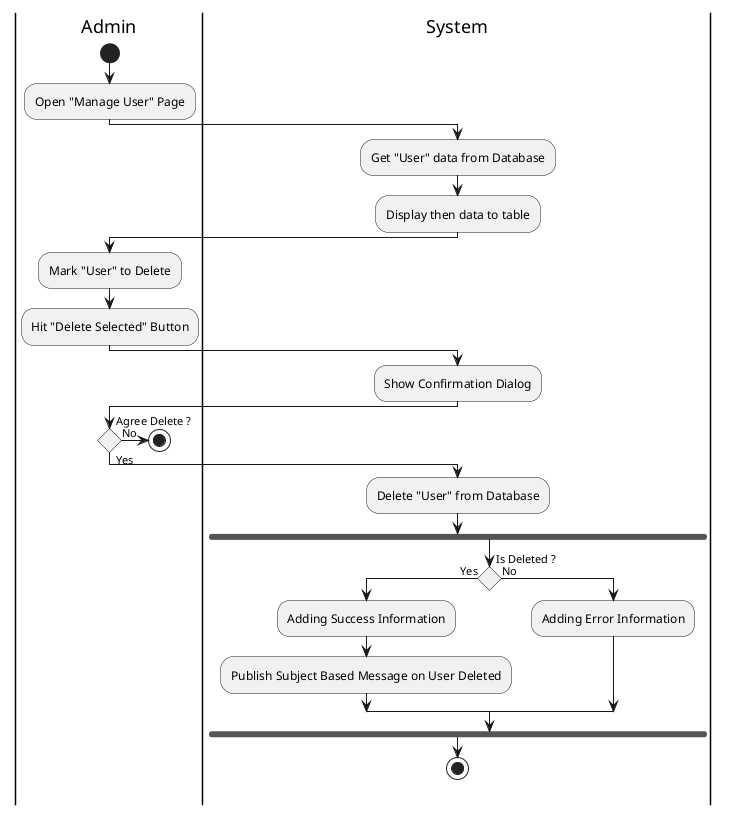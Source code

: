 @startuml DeleteUser

skinparam ConditionEndStyle hline
skinparam conditionStyle diamond
skinparam Monochrome true
skinparam Shadowing false

|Admin|
start
:Open "Manage User" Page;

|System|
:Get "User" data from Database;
:Display then data to table;

|Admin|
:Mark "User" to Delete;
:Hit "Delete Selected" Button;

|System|
:Show Confirmation Dialog;

|Admin|
if (Agree Delete ?) then (No)
    stop
else (Yes)
    |System|
    :Delete "User" from Database;
    fork
        |System|
        if (Is Deleted ?) then (Yes)
            :Adding Success Information;
            :Publish Subject Based Message on User Deleted;
        else (No)
            :Adding Error Information;
        endif
    endfork
    stop
endif
@enduml